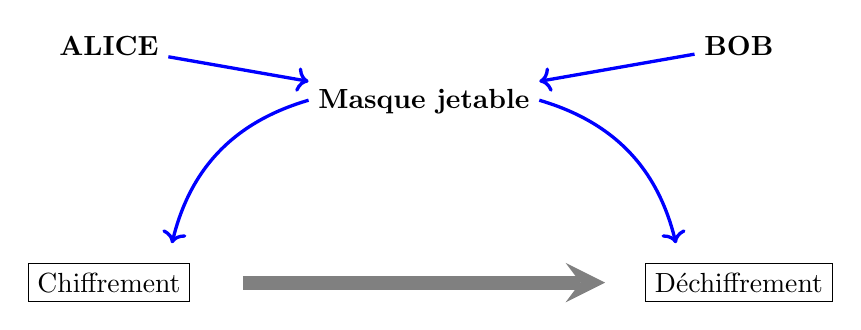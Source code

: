 ﻿\begin{tikzpicture}

  \node (A) at (-4,3) {\bf ALICE};
  \node (B) at (4,3) {\bf BOB};

  \draw[line width=5pt,>=stealth,->,gray] (-2.3,0) to (2.3,0);

  \node (M) at (0,2.3) {\bf Masque jetable};

  \draw (-4,0) node[draw]{Chiffrement};
  \draw (4,0)node[draw]{Déchiffrement};

  \draw[->, blue, very thick] (A) to (M);
  \draw[->, blue, very thick] (B) to (M);

  \draw[->, blue, very thick] (M) to[bend right, thick] (-3.2,0.5);
  \draw[->, blue, very thick] (M) to[bend left, thick] (3.2,0.5);
\end{tikzpicture}